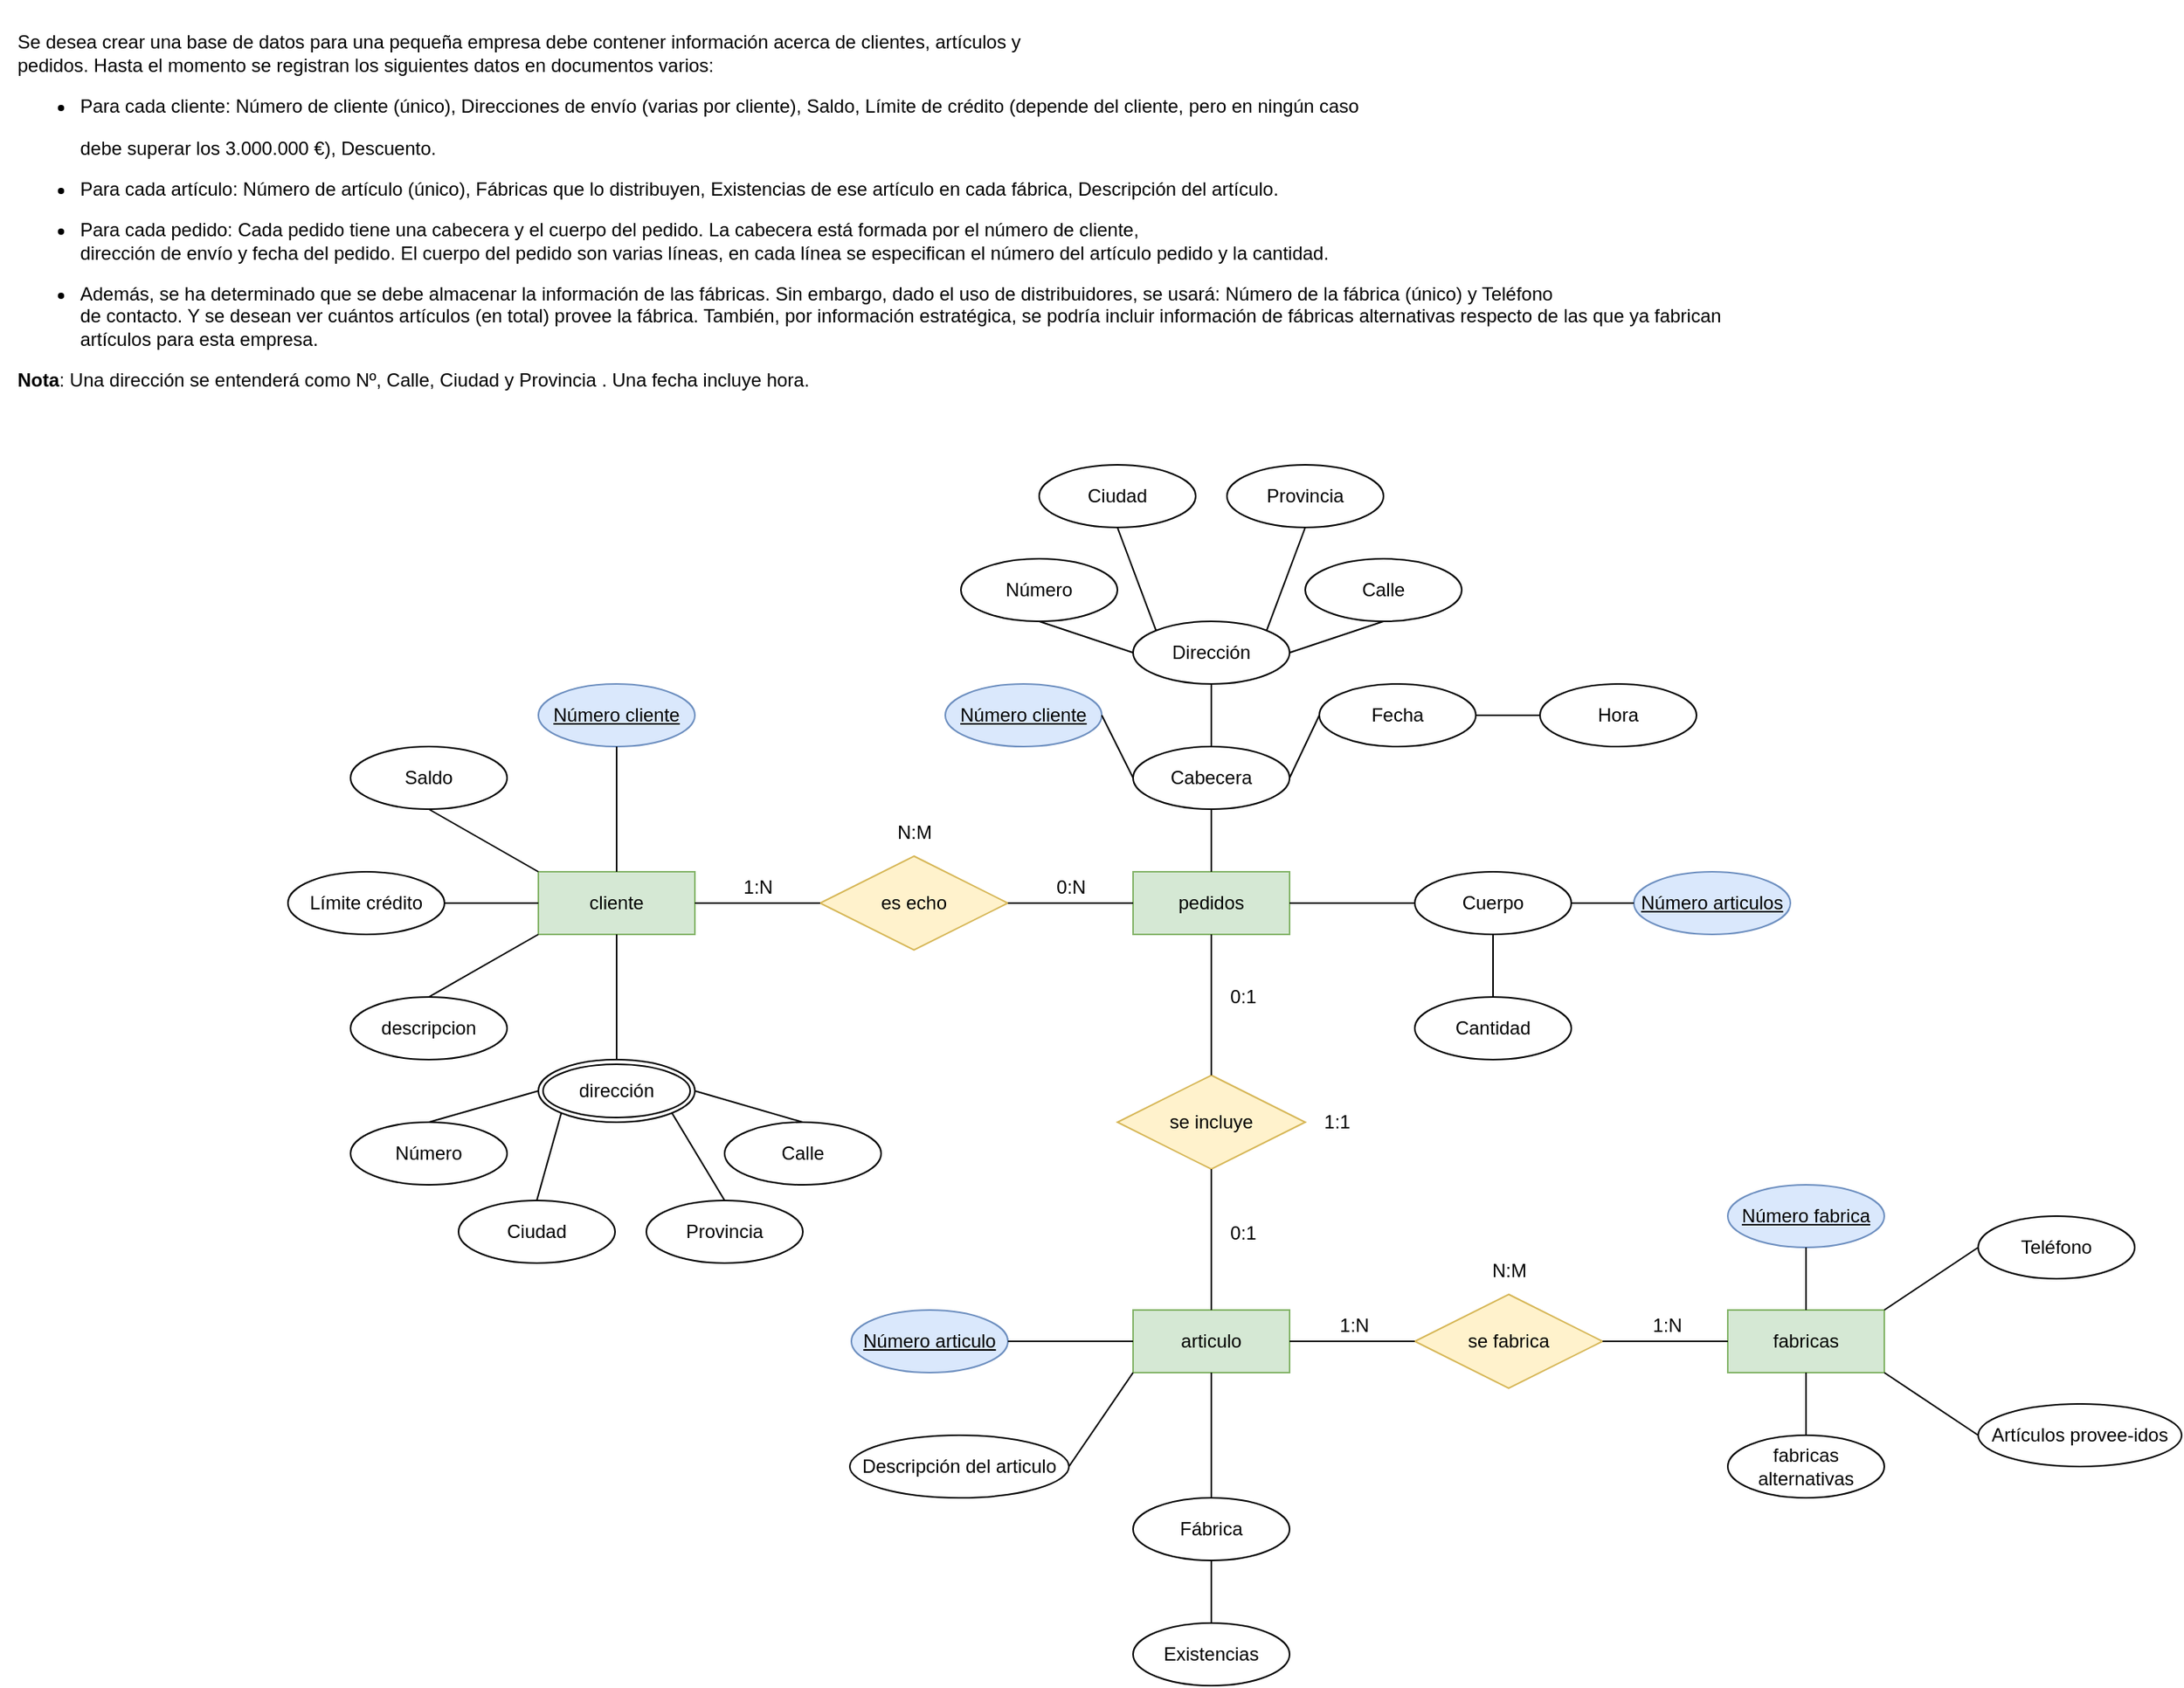<mxfile version="20.4.0" type="device"><diagram id="UfbdbAKdXrsFsbxXr1Vc" name="Ejercicio4"><mxGraphModel dx="2066" dy="689" grid="1" gridSize="10" guides="1" tooltips="1" connect="1" arrows="1" fold="1" page="1" pageScale="1" pageWidth="827" pageHeight="1169" math="0" shadow="0"><root><mxCell id="0"/><mxCell id="1" parent="0"/><mxCell id="DGQ2cxvaNwdTkHLu4a4H-1" value="&lt;p dir=&quot;auto&quot; align=&quot;justify&quot;&gt;Se desea crear una base de datos para una pequeña empresa debe contener información acerca de clientes, artículos y&lt;br&gt;pedidos. Hasta el momento se registran los siguientes datos en documentos varios:&lt;/p&gt;&lt;div align=&quot;justify&quot;&gt;&lt;ul dir=&quot;auto&quot;&gt;&lt;li&gt;Para cada cliente: Número de cliente (único), Direcciones de envío (varias por cliente), Saldo, Límite de crédito (depende del cliente, pero en ningún caso &lt;br&gt;&lt;/li&gt;&lt;/ul&gt;&lt;div&gt;&amp;nbsp;&amp;nbsp;&amp;nbsp;&amp;nbsp;&amp;nbsp;&amp;nbsp;&amp;nbsp;&amp;nbsp;&amp;nbsp;&amp;nbsp;&amp;nbsp; debe superar los 3.000.000 €), Descuento.&lt;/div&gt;&lt;ul dir=&quot;auto&quot;&gt;&lt;li&gt;&lt;p dir=&quot;auto&quot;&gt;Para cada artículo: Número de artículo (único), Fábricas que lo distribuyen, Existencias de ese artículo en cada fábrica, Descripción del artículo.&lt;/p&gt;&lt;/li&gt;&lt;li&gt;&lt;p dir=&quot;auto&quot;&gt;Para cada pedido: Cada pedido tiene una cabecera y el cuerpo del pedido. La cabecera está formada por el número de cliente, &lt;br&gt;dirección de envío y fecha del pedido. El cuerpo del pedido son varias líneas, en cada línea se especifican el número del artículo pedido y la cantidad.&lt;/p&gt;&lt;/li&gt;&lt;li&gt;&lt;p dir=&quot;auto&quot;&gt;Además, se ha determinado que se debe almacenar la información de las fábricas. Sin embargo, dado el uso de distribuidores, se usará: Número de la fábrica (único) y Teléfono&lt;br&gt; de contacto. Y se desean ver cuántos artículos (en total) provee la fábrica. También, por información estratégica, se podría incluir información de fábricas alternativas respecto de las que ya fabrican &lt;br&gt;artículos para esta empresa.&lt;/p&gt;&lt;/li&gt;&lt;/ul&gt;&lt;div&gt;&lt;p dir=&quot;auto&quot;&gt;&lt;strong&gt;Nota&lt;/strong&gt;: Una dirección se entenderá como Nº, Calle, Ciudad y Provincia . Una fecha incluye hora.&lt;/p&gt;&lt;/div&gt;&lt;/div&gt;" style="text;html=1;align=center;verticalAlign=middle;resizable=0;points=[];autosize=1;strokeColor=none;fillColor=none;" parent="1" vertex="1"><mxGeometry x="-824" y="3" width="1110" height="270" as="geometry"/></mxCell><mxCell id="DGQ2cxvaNwdTkHLu4a4H-2" value="articulo" style="whiteSpace=wrap;html=1;align=center;fillColor=#d5e8d4;strokeColor=#82b366;" parent="1" vertex="1"><mxGeometry x="-100" y="840" width="100" height="40" as="geometry"/></mxCell><mxCell id="DGQ2cxvaNwdTkHLu4a4H-3" value="cliente" style="whiteSpace=wrap;html=1;align=center;fillColor=#d5e8d4;strokeColor=#82b366;" parent="1" vertex="1"><mxGeometry x="-480" y="560" width="100" height="40" as="geometry"/></mxCell><mxCell id="DGQ2cxvaNwdTkHLu4a4H-4" value="pedidos" style="whiteSpace=wrap;html=1;align=center;fillColor=#d5e8d4;strokeColor=#82b366;" parent="1" vertex="1"><mxGeometry x="-100" y="560" width="100" height="40" as="geometry"/></mxCell><mxCell id="DGQ2cxvaNwdTkHLu4a4H-5" value="fabricas" style="whiteSpace=wrap;html=1;align=center;fillColor=#d5e8d4;strokeColor=#82b366;" parent="1" vertex="1"><mxGeometry x="280" y="840" width="100" height="40" as="geometry"/></mxCell><mxCell id="DGQ2cxvaNwdTkHLu4a4H-13" value="es echo" style="shape=rhombus;perimeter=rhombusPerimeter;whiteSpace=wrap;html=1;align=center;fillColor=#fff2cc;strokeColor=#d6b656;" parent="1" vertex="1"><mxGeometry x="-300" y="550" width="120" height="60" as="geometry"/></mxCell><mxCell id="DGQ2cxvaNwdTkHLu4a4H-14" value="se fabrica" style="shape=rhombus;perimeter=rhombusPerimeter;whiteSpace=wrap;html=1;align=center;fillColor=#fff2cc;strokeColor=#d6b656;" parent="1" vertex="1"><mxGeometry x="80" y="830" width="120" height="60" as="geometry"/></mxCell><mxCell id="DGQ2cxvaNwdTkHLu4a4H-15" value="se incluye" style="shape=rhombus;perimeter=rhombusPerimeter;whiteSpace=wrap;html=1;align=center;fillColor=#fff2cc;strokeColor=#d6b656;" parent="1" vertex="1"><mxGeometry x="-110" y="690" width="120" height="60" as="geometry"/></mxCell><mxCell id="DGQ2cxvaNwdTkHLu4a4H-16" value="" style="endArrow=none;html=1;rounded=0;exitX=1;exitY=0.5;exitDx=0;exitDy=0;" parent="1" source="DGQ2cxvaNwdTkHLu4a4H-3" target="DGQ2cxvaNwdTkHLu4a4H-13" edge="1"><mxGeometry relative="1" as="geometry"><mxPoint x="-450" y="650" as="sourcePoint"/><mxPoint x="-290" y="650" as="targetPoint"/></mxGeometry></mxCell><mxCell id="7Z9YTxYXYE-W792zptvW-14" value="1:N" style="edgeLabel;html=1;align=center;verticalAlign=middle;resizable=0;points=[];fontSize=12;" vertex="1" connectable="0" parent="DGQ2cxvaNwdTkHLu4a4H-16"><mxGeometry x="-0.573" y="-1" relative="1" as="geometry"><mxPoint x="23" y="-11" as="offset"/></mxGeometry></mxCell><mxCell id="DGQ2cxvaNwdTkHLu4a4H-17" value="" style="endArrow=none;html=1;rounded=0;exitX=1;exitY=0.5;exitDx=0;exitDy=0;entryX=0;entryY=0.5;entryDx=0;entryDy=0;" parent="1" source="DGQ2cxvaNwdTkHLu4a4H-13" target="DGQ2cxvaNwdTkHLu4a4H-4" edge="1"><mxGeometry relative="1" as="geometry"><mxPoint x="-270" y="630" as="sourcePoint"/><mxPoint x="-110" y="630" as="targetPoint"/></mxGeometry></mxCell><mxCell id="7Z9YTxYXYE-W792zptvW-13" value="0:N" style="edgeLabel;html=1;align=center;verticalAlign=middle;resizable=0;points=[];fontSize=12;" vertex="1" connectable="0" parent="DGQ2cxvaNwdTkHLu4a4H-17"><mxGeometry x="-0.418" y="-1" relative="1" as="geometry"><mxPoint x="16" y="-11" as="offset"/></mxGeometry></mxCell><mxCell id="DGQ2cxvaNwdTkHLu4a4H-18" value="" style="endArrow=none;html=1;rounded=0;exitX=0.5;exitY=1;exitDx=0;exitDy=0;entryX=0.5;entryY=0;entryDx=0;entryDy=0;" parent="1" source="DGQ2cxvaNwdTkHLu4a4H-4" target="DGQ2cxvaNwdTkHLu4a4H-15" edge="1"><mxGeometry relative="1" as="geometry"><mxPoint x="50" y="660" as="sourcePoint"/><mxPoint x="210" y="660" as="targetPoint"/></mxGeometry></mxCell><mxCell id="7Z9YTxYXYE-W792zptvW-10" value="0:1" style="edgeLabel;html=1;align=center;verticalAlign=middle;resizable=0;points=[];fontSize=12;" vertex="1" connectable="0" parent="DGQ2cxvaNwdTkHLu4a4H-18"><mxGeometry x="-0.638" y="2" relative="1" as="geometry"><mxPoint x="18" y="23" as="offset"/></mxGeometry></mxCell><mxCell id="DGQ2cxvaNwdTkHLu4a4H-19" value="" style="endArrow=none;html=1;rounded=0;exitX=0.5;exitY=1;exitDx=0;exitDy=0;entryX=0.5;entryY=0;entryDx=0;entryDy=0;" parent="1" source="DGQ2cxvaNwdTkHLu4a4H-15" target="DGQ2cxvaNwdTkHLu4a4H-2" edge="1"><mxGeometry relative="1" as="geometry"><mxPoint x="-20" y="790" as="sourcePoint"/><mxPoint x="140" y="790" as="targetPoint"/></mxGeometry></mxCell><mxCell id="7Z9YTxYXYE-W792zptvW-9" value="0:1" style="edgeLabel;html=1;align=center;verticalAlign=middle;resizable=0;points=[];fontSize=12;" vertex="1" connectable="0" parent="DGQ2cxvaNwdTkHLu4a4H-19"><mxGeometry x="0.166" y="1" relative="1" as="geometry"><mxPoint x="19" y="-12" as="offset"/></mxGeometry></mxCell><mxCell id="DGQ2cxvaNwdTkHLu4a4H-20" value="" style="endArrow=none;html=1;rounded=0;exitX=1;exitY=0.5;exitDx=0;exitDy=0;entryX=0;entryY=0.5;entryDx=0;entryDy=0;" parent="1" source="DGQ2cxvaNwdTkHLu4a4H-2" target="DGQ2cxvaNwdTkHLu4a4H-14" edge="1"><mxGeometry relative="1" as="geometry"><mxPoint x="-10" y="930" as="sourcePoint"/><mxPoint x="150" y="930" as="targetPoint"/></mxGeometry></mxCell><mxCell id="7Z9YTxYXYE-W792zptvW-7" value="1:N" style="edgeLabel;html=1;align=center;verticalAlign=middle;resizable=0;points=[];fontSize=12;" vertex="1" connectable="0" parent="DGQ2cxvaNwdTkHLu4a4H-20"><mxGeometry x="-0.593" relative="1" as="geometry"><mxPoint x="24" y="-10" as="offset"/></mxGeometry></mxCell><mxCell id="DGQ2cxvaNwdTkHLu4a4H-21" value="" style="endArrow=none;html=1;rounded=0;exitX=1;exitY=0.5;exitDx=0;exitDy=0;entryX=0;entryY=0.5;entryDx=0;entryDy=0;" parent="1" source="DGQ2cxvaNwdTkHLu4a4H-14" target="DGQ2cxvaNwdTkHLu4a4H-5" edge="1"><mxGeometry relative="1" as="geometry"><mxPoint x="270" y="920" as="sourcePoint"/><mxPoint x="430" y="920" as="targetPoint"/></mxGeometry></mxCell><mxCell id="7Z9YTxYXYE-W792zptvW-6" value="1:N" style="edgeLabel;html=1;align=center;verticalAlign=middle;resizable=0;points=[];fontSize=12;" vertex="1" connectable="0" parent="DGQ2cxvaNwdTkHLu4a4H-21"><mxGeometry x="0.386" y="-1" relative="1" as="geometry"><mxPoint x="-15" y="-11" as="offset"/></mxGeometry></mxCell><mxCell id="DGQ2cxvaNwdTkHLu4a4H-22" value="Número cliente" style="ellipse;whiteSpace=wrap;html=1;align=center;fontStyle=4;fillColor=#dae8fc;strokeColor=#6c8ebf;" parent="1" vertex="1"><mxGeometry x="-480" y="440" width="100" height="40" as="geometry"/></mxCell><mxCell id="DGQ2cxvaNwdTkHLu4a4H-24" value="Saldo" style="ellipse;whiteSpace=wrap;html=1;align=center;" parent="1" vertex="1"><mxGeometry x="-600" y="480" width="100" height="40" as="geometry"/></mxCell><mxCell id="DGQ2cxvaNwdTkHLu4a4H-25" value="Límite crédito" style="ellipse;whiteSpace=wrap;html=1;align=center;" parent="1" vertex="1"><mxGeometry x="-640" y="560" width="100" height="40" as="geometry"/></mxCell><mxCell id="DGQ2cxvaNwdTkHLu4a4H-26" value="descripcion" style="ellipse;whiteSpace=wrap;html=1;align=center;" parent="1" vertex="1"><mxGeometry x="-600" y="640" width="100" height="40" as="geometry"/></mxCell><mxCell id="DGQ2cxvaNwdTkHLu4a4H-27" value="Número" style="ellipse;whiteSpace=wrap;html=1;align=center;" parent="1" vertex="1"><mxGeometry x="-600" y="720" width="100" height="40" as="geometry"/></mxCell><mxCell id="DGQ2cxvaNwdTkHLu4a4H-28" value="Calle" style="ellipse;whiteSpace=wrap;html=1;align=center;" parent="1" vertex="1"><mxGeometry x="-361" y="720" width="100" height="40" as="geometry"/></mxCell><mxCell id="DGQ2cxvaNwdTkHLu4a4H-29" value="Ciudad" style="ellipse;whiteSpace=wrap;html=1;align=center;" parent="1" vertex="1"><mxGeometry x="-531" y="770" width="100" height="40" as="geometry"/></mxCell><mxCell id="DGQ2cxvaNwdTkHLu4a4H-30" value="Provincia" style="ellipse;whiteSpace=wrap;html=1;align=center;" parent="1" vertex="1"><mxGeometry x="-411" y="770" width="100" height="40" as="geometry"/></mxCell><mxCell id="DGQ2cxvaNwdTkHLu4a4H-31" value="" style="endArrow=none;html=1;rounded=0;exitX=0.5;exitY=0;exitDx=0;exitDy=0;entryX=0;entryY=0.5;entryDx=0;entryDy=0;" parent="1" source="DGQ2cxvaNwdTkHLu4a4H-27" target="DGQ2cxvaNwdTkHLu4a4H-79" edge="1"><mxGeometry relative="1" as="geometry"><mxPoint x="-471" y="730" as="sourcePoint"/><mxPoint x="-490" y="710" as="targetPoint"/></mxGeometry></mxCell><mxCell id="DGQ2cxvaNwdTkHLu4a4H-33" value="" style="endArrow=none;html=1;rounded=0;entryX=0.5;entryY=0;entryDx=0;entryDy=0;exitX=1;exitY=0.5;exitDx=0;exitDy=0;" parent="1" source="DGQ2cxvaNwdTkHLu4a4H-79" target="DGQ2cxvaNwdTkHLu4a4H-28" edge="1"><mxGeometry relative="1" as="geometry"><mxPoint x="-380" y="730" as="sourcePoint"/><mxPoint x="-201" y="680" as="targetPoint"/></mxGeometry></mxCell><mxCell id="DGQ2cxvaNwdTkHLu4a4H-34" value="" style="endArrow=none;html=1;rounded=0;exitX=0.5;exitY=0;exitDx=0;exitDy=0;entryX=0;entryY=1;entryDx=0;entryDy=0;" parent="1" source="DGQ2cxvaNwdTkHLu4a4H-29" target="DGQ2cxvaNwdTkHLu4a4H-79" edge="1"><mxGeometry relative="1" as="geometry"><mxPoint x="-451" y="740" as="sourcePoint"/><mxPoint x="-450" y="750" as="targetPoint"/></mxGeometry></mxCell><mxCell id="DGQ2cxvaNwdTkHLu4a4H-35" value="" style="endArrow=none;html=1;rounded=0;entryX=0.5;entryY=0;entryDx=0;entryDy=0;exitX=1;exitY=1;exitDx=0;exitDy=0;" parent="1" source="DGQ2cxvaNwdTkHLu4a4H-79" target="DGQ2cxvaNwdTkHLu4a4H-30" edge="1"><mxGeometry relative="1" as="geometry"><mxPoint x="-410" y="750" as="sourcePoint"/><mxPoint x="-251" y="740" as="targetPoint"/></mxGeometry></mxCell><mxCell id="DGQ2cxvaNwdTkHLu4a4H-36" value="" style="endArrow=none;html=1;rounded=0;entryX=0.5;entryY=1;entryDx=0;entryDy=0;exitX=0.5;exitY=0;exitDx=0;exitDy=0;" parent="1" source="DGQ2cxvaNwdTkHLu4a4H-79" target="DGQ2cxvaNwdTkHLu4a4H-3" edge="1"><mxGeometry relative="1" as="geometry"><mxPoint x="-460" y="660" as="sourcePoint"/><mxPoint x="-271" y="640" as="targetPoint"/></mxGeometry></mxCell><mxCell id="DGQ2cxvaNwdTkHLu4a4H-37" value="" style="endArrow=none;html=1;rounded=0;exitX=0.5;exitY=0;exitDx=0;exitDy=0;entryX=0;entryY=1;entryDx=0;entryDy=0;" parent="1" source="DGQ2cxvaNwdTkHLu4a4H-26" target="DGQ2cxvaNwdTkHLu4a4H-3" edge="1"><mxGeometry relative="1" as="geometry"><mxPoint x="-491" y="640" as="sourcePoint"/><mxPoint x="-331" y="640" as="targetPoint"/></mxGeometry></mxCell><mxCell id="DGQ2cxvaNwdTkHLu4a4H-38" value="" style="endArrow=none;html=1;rounded=0;exitX=1;exitY=0.5;exitDx=0;exitDy=0;entryX=0;entryY=0.5;entryDx=0;entryDy=0;" parent="1" source="DGQ2cxvaNwdTkHLu4a4H-25" target="DGQ2cxvaNwdTkHLu4a4H-3" edge="1"><mxGeometry relative="1" as="geometry"><mxPoint x="-521" y="570" as="sourcePoint"/><mxPoint x="-501" y="560" as="targetPoint"/></mxGeometry></mxCell><mxCell id="DGQ2cxvaNwdTkHLu4a4H-39" value="" style="endArrow=none;html=1;rounded=0;exitX=0.5;exitY=1;exitDx=0;exitDy=0;entryX=0;entryY=0;entryDx=0;entryDy=0;" parent="1" source="DGQ2cxvaNwdTkHLu4a4H-24" target="DGQ2cxvaNwdTkHLu4a4H-3" edge="1"><mxGeometry relative="1" as="geometry"><mxPoint x="-511" y="530" as="sourcePoint"/><mxPoint x="-351" y="530" as="targetPoint"/></mxGeometry></mxCell><mxCell id="DGQ2cxvaNwdTkHLu4a4H-40" value="" style="endArrow=none;html=1;rounded=0;exitX=0.5;exitY=1;exitDx=0;exitDy=0;entryX=0.5;entryY=0;entryDx=0;entryDy=0;" parent="1" source="DGQ2cxvaNwdTkHLu4a4H-22" target="DGQ2cxvaNwdTkHLu4a4H-3" edge="1"><mxGeometry relative="1" as="geometry"><mxPoint x="-401" y="510" as="sourcePoint"/><mxPoint x="-241" y="510" as="targetPoint"/></mxGeometry></mxCell><mxCell id="DGQ2cxvaNwdTkHLu4a4H-41" value="&lt;div&gt;Número articulo&lt;/div&gt;" style="ellipse;whiteSpace=wrap;html=1;align=center;fontStyle=4;fillColor=#dae8fc;strokeColor=#6c8ebf;" parent="1" vertex="1"><mxGeometry x="-280" y="840" width="100" height="40" as="geometry"/></mxCell><mxCell id="DGQ2cxvaNwdTkHLu4a4H-42" value="Fábrica" style="ellipse;whiteSpace=wrap;html=1;align=center;" parent="1" vertex="1"><mxGeometry x="-100" y="960" width="100" height="40" as="geometry"/></mxCell><mxCell id="DGQ2cxvaNwdTkHLu4a4H-43" value="Existencias" style="ellipse;whiteSpace=wrap;html=1;align=center;" parent="1" vertex="1"><mxGeometry x="-100" y="1040" width="100" height="40" as="geometry"/></mxCell><mxCell id="DGQ2cxvaNwdTkHLu4a4H-44" value="Descripción del articulo" style="ellipse;whiteSpace=wrap;html=1;align=center;" parent="1" vertex="1"><mxGeometry x="-281" y="920" width="140" height="40" as="geometry"/></mxCell><mxCell id="DGQ2cxvaNwdTkHLu4a4H-46" value="" style="endArrow=none;html=1;rounded=0;exitX=0.5;exitY=1;exitDx=0;exitDy=0;entryX=0.5;entryY=0;entryDx=0;entryDy=0;" parent="1" source="DGQ2cxvaNwdTkHLu4a4H-42" target="DGQ2cxvaNwdTkHLu4a4H-43" edge="1"><mxGeometry relative="1" as="geometry"><mxPoint x="19" y="1030" as="sourcePoint"/><mxPoint x="179" y="1030" as="targetPoint"/></mxGeometry></mxCell><mxCell id="DGQ2cxvaNwdTkHLu4a4H-47" value="" style="endArrow=none;html=1;rounded=0;exitX=0.5;exitY=1;exitDx=0;exitDy=0;entryX=0.5;entryY=0;entryDx=0;entryDy=0;" parent="1" source="DGQ2cxvaNwdTkHLu4a4H-2" target="DGQ2cxvaNwdTkHLu4a4H-42" edge="1"><mxGeometry relative="1" as="geometry"><mxPoint x="-31" y="930" as="sourcePoint"/><mxPoint x="129" y="930" as="targetPoint"/></mxGeometry></mxCell><mxCell id="DGQ2cxvaNwdTkHLu4a4H-48" value="" style="endArrow=none;html=1;rounded=0;exitX=1;exitY=0.5;exitDx=0;exitDy=0;entryX=0;entryY=1;entryDx=0;entryDy=0;" parent="1" source="DGQ2cxvaNwdTkHLu4a4H-44" target="DGQ2cxvaNwdTkHLu4a4H-2" edge="1"><mxGeometry relative="1" as="geometry"><mxPoint x="-121" y="910" as="sourcePoint"/><mxPoint x="39" y="910" as="targetPoint"/></mxGeometry></mxCell><mxCell id="DGQ2cxvaNwdTkHLu4a4H-49" value="" style="endArrow=none;html=1;rounded=0;exitX=1;exitY=0.5;exitDx=0;exitDy=0;entryX=0;entryY=0.5;entryDx=0;entryDy=0;" parent="1" source="DGQ2cxvaNwdTkHLu4a4H-41" target="DGQ2cxvaNwdTkHLu4a4H-2" edge="1"><mxGeometry relative="1" as="geometry"><mxPoint x="-151" y="850" as="sourcePoint"/><mxPoint x="-141" y="830" as="targetPoint"/></mxGeometry></mxCell><mxCell id="DGQ2cxvaNwdTkHLu4a4H-50" value="Cabecera" style="ellipse;whiteSpace=wrap;html=1;align=center;" parent="1" vertex="1"><mxGeometry x="-100" y="480" width="100" height="40" as="geometry"/></mxCell><mxCell id="DGQ2cxvaNwdTkHLu4a4H-51" value="Cuerpo" style="ellipse;whiteSpace=wrap;html=1;align=center;" parent="1" vertex="1"><mxGeometry x="80" y="560" width="100" height="40" as="geometry"/></mxCell><mxCell id="DGQ2cxvaNwdTkHLu4a4H-52" value="&lt;u&gt;Número cliente&lt;/u&gt;" style="ellipse;whiteSpace=wrap;html=1;align=center;fillColor=#dae8fc;strokeColor=#6c8ebf;" parent="1" vertex="1"><mxGeometry x="-220" y="440" width="100" height="40" as="geometry"/></mxCell><mxCell id="DGQ2cxvaNwdTkHLu4a4H-53" value="Dirección" style="ellipse;whiteSpace=wrap;html=1;align=center;" parent="1" vertex="1"><mxGeometry x="-100" y="400" width="100" height="40" as="geometry"/></mxCell><mxCell id="DGQ2cxvaNwdTkHLu4a4H-54" value="Fecha" style="ellipse;whiteSpace=wrap;html=1;align=center;" parent="1" vertex="1"><mxGeometry x="19" y="440" width="100" height="40" as="geometry"/></mxCell><mxCell id="DGQ2cxvaNwdTkHLu4a4H-55" value="&lt;u&gt;Número articulos&lt;/u&gt;" style="ellipse;whiteSpace=wrap;html=1;align=center;fillColor=#dae8fc;strokeColor=#6c8ebf;" parent="1" vertex="1"><mxGeometry x="220" y="560" width="100" height="40" as="geometry"/></mxCell><mxCell id="DGQ2cxvaNwdTkHLu4a4H-56" value="Cantidad" style="ellipse;whiteSpace=wrap;html=1;align=center;" parent="1" vertex="1"><mxGeometry x="80" y="640" width="100" height="40" as="geometry"/></mxCell><mxCell id="DGQ2cxvaNwdTkHLu4a4H-57" value="Número" style="ellipse;whiteSpace=wrap;html=1;align=center;" parent="1" vertex="1"><mxGeometry x="-210" y="360" width="100" height="40" as="geometry"/></mxCell><mxCell id="DGQ2cxvaNwdTkHLu4a4H-58" value="Ciudad" style="ellipse;whiteSpace=wrap;html=1;align=center;" parent="1" vertex="1"><mxGeometry x="-160" y="300" width="100" height="40" as="geometry"/></mxCell><mxCell id="DGQ2cxvaNwdTkHLu4a4H-59" value="Provincia" style="ellipse;whiteSpace=wrap;html=1;align=center;" parent="1" vertex="1"><mxGeometry x="-40" y="300" width="100" height="40" as="geometry"/></mxCell><mxCell id="DGQ2cxvaNwdTkHLu4a4H-60" value="Calle" style="ellipse;whiteSpace=wrap;html=1;align=center;" parent="1" vertex="1"><mxGeometry x="10" y="360" width="100" height="40" as="geometry"/></mxCell><mxCell id="DGQ2cxvaNwdTkHLu4a4H-61" value="" style="endArrow=none;html=1;rounded=0;exitX=0.5;exitY=1;exitDx=0;exitDy=0;entryX=0.5;entryY=0;entryDx=0;entryDy=0;" parent="1" source="DGQ2cxvaNwdTkHLu4a4H-50" target="DGQ2cxvaNwdTkHLu4a4H-4" edge="1"><mxGeometry relative="1" as="geometry"><mxPoint x="20" y="540" as="sourcePoint"/><mxPoint x="180" y="540" as="targetPoint"/></mxGeometry></mxCell><mxCell id="DGQ2cxvaNwdTkHLu4a4H-62" value="" style="endArrow=none;html=1;rounded=0;exitX=0.5;exitY=1;exitDx=0;exitDy=0;entryX=0.5;entryY=0;entryDx=0;entryDy=0;" parent="1" source="DGQ2cxvaNwdTkHLu4a4H-53" target="DGQ2cxvaNwdTkHLu4a4H-50" edge="1"><mxGeometry relative="1" as="geometry"><mxPoint x="-50" y="460" as="sourcePoint"/><mxPoint x="110" y="460" as="targetPoint"/></mxGeometry></mxCell><mxCell id="DGQ2cxvaNwdTkHLu4a4H-63" value="Hora" style="ellipse;whiteSpace=wrap;html=1;align=center;" parent="1" vertex="1"><mxGeometry x="160" y="440" width="100" height="40" as="geometry"/></mxCell><mxCell id="DGQ2cxvaNwdTkHLu4a4H-64" value="" style="endArrow=none;html=1;rounded=0;exitX=1;exitY=0.5;exitDx=0;exitDy=0;entryX=0;entryY=0.5;entryDx=0;entryDy=0;" parent="1" source="DGQ2cxvaNwdTkHLu4a4H-54" target="DGQ2cxvaNwdTkHLu4a4H-63" edge="1"><mxGeometry relative="1" as="geometry"><mxPoint x="130" y="500" as="sourcePoint"/><mxPoint x="290" y="500" as="targetPoint"/></mxGeometry></mxCell><mxCell id="DGQ2cxvaNwdTkHLu4a4H-65" value="" style="endArrow=none;html=1;rounded=0;exitX=1;exitY=0.5;exitDx=0;exitDy=0;entryX=0;entryY=0.5;entryDx=0;entryDy=0;" parent="1" source="DGQ2cxvaNwdTkHLu4a4H-50" target="DGQ2cxvaNwdTkHLu4a4H-54" edge="1"><mxGeometry relative="1" as="geometry"><mxPoint x="90" y="510" as="sourcePoint"/><mxPoint x="250" y="510" as="targetPoint"/></mxGeometry></mxCell><mxCell id="DGQ2cxvaNwdTkHLu4a4H-66" value="" style="endArrow=none;html=1;rounded=0;exitX=1;exitY=0.5;exitDx=0;exitDy=0;entryX=0;entryY=0.5;entryDx=0;entryDy=0;" parent="1" source="DGQ2cxvaNwdTkHLu4a4H-52" target="DGQ2cxvaNwdTkHLu4a4H-50" edge="1"><mxGeometry relative="1" as="geometry"><mxPoint x="-140" y="530" as="sourcePoint"/><mxPoint x="20" y="530" as="targetPoint"/></mxGeometry></mxCell><mxCell id="DGQ2cxvaNwdTkHLu4a4H-67" value="" style="endArrow=none;html=1;rounded=0;exitX=0.5;exitY=1;exitDx=0;exitDy=0;entryX=0;entryY=0.5;entryDx=0;entryDy=0;" parent="1" source="DGQ2cxvaNwdTkHLu4a4H-57" target="DGQ2cxvaNwdTkHLu4a4H-53" edge="1"><mxGeometry relative="1" as="geometry"><mxPoint x="-60" y="370" as="sourcePoint"/><mxPoint x="100" y="370" as="targetPoint"/></mxGeometry></mxCell><mxCell id="DGQ2cxvaNwdTkHLu4a4H-68" value="" style="endArrow=none;html=1;rounded=0;exitX=1;exitY=0.5;exitDx=0;exitDy=0;entryX=0.5;entryY=1;entryDx=0;entryDy=0;" parent="1" source="DGQ2cxvaNwdTkHLu4a4H-53" target="DGQ2cxvaNwdTkHLu4a4H-60" edge="1"><mxGeometry relative="1" as="geometry"><mxPoint x="30" y="410" as="sourcePoint"/><mxPoint x="190" y="410" as="targetPoint"/></mxGeometry></mxCell><mxCell id="DGQ2cxvaNwdTkHLu4a4H-69" value="" style="endArrow=none;html=1;rounded=0;exitX=0.5;exitY=1;exitDx=0;exitDy=0;entryX=0;entryY=0;entryDx=0;entryDy=0;" parent="1" source="DGQ2cxvaNwdTkHLu4a4H-58" target="DGQ2cxvaNwdTkHLu4a4H-53" edge="1"><mxGeometry relative="1" as="geometry"><mxPoint x="-50" y="360" as="sourcePoint"/><mxPoint x="110" y="360" as="targetPoint"/></mxGeometry></mxCell><mxCell id="DGQ2cxvaNwdTkHLu4a4H-70" value="" style="endArrow=none;html=1;rounded=0;exitX=0.5;exitY=1;exitDx=0;exitDy=0;entryX=1;entryY=0;entryDx=0;entryDy=0;" parent="1" source="DGQ2cxvaNwdTkHLu4a4H-59" target="DGQ2cxvaNwdTkHLu4a4H-53" edge="1"><mxGeometry relative="1" as="geometry"><mxPoint x="-60" y="370" as="sourcePoint"/><mxPoint x="-50" y="370" as="targetPoint"/></mxGeometry></mxCell><mxCell id="DGQ2cxvaNwdTkHLu4a4H-71" value="" style="endArrow=none;html=1;rounded=0;exitX=1;exitY=0.5;exitDx=0;exitDy=0;entryX=0;entryY=0.5;entryDx=0;entryDy=0;" parent="1" source="DGQ2cxvaNwdTkHLu4a4H-51" target="DGQ2cxvaNwdTkHLu4a4H-55" edge="1"><mxGeometry relative="1" as="geometry"><mxPoint x="140" y="620" as="sourcePoint"/><mxPoint x="300" y="620" as="targetPoint"/></mxGeometry></mxCell><mxCell id="DGQ2cxvaNwdTkHLu4a4H-72" value="" style="endArrow=none;html=1;rounded=0;exitX=0.5;exitY=1;exitDx=0;exitDy=0;entryX=0.5;entryY=0;entryDx=0;entryDy=0;" parent="1" source="DGQ2cxvaNwdTkHLu4a4H-51" target="DGQ2cxvaNwdTkHLu4a4H-56" edge="1"><mxGeometry relative="1" as="geometry"><mxPoint x="120" y="620" as="sourcePoint"/><mxPoint x="280" y="620" as="targetPoint"/></mxGeometry></mxCell><mxCell id="DGQ2cxvaNwdTkHLu4a4H-73" value="" style="endArrow=none;html=1;rounded=0;exitX=1;exitY=0.5;exitDx=0;exitDy=0;entryX=0;entryY=0.5;entryDx=0;entryDy=0;" parent="1" source="DGQ2cxvaNwdTkHLu4a4H-4" target="DGQ2cxvaNwdTkHLu4a4H-51" edge="1"><mxGeometry relative="1" as="geometry"><mxPoint x="40" y="620" as="sourcePoint"/><mxPoint x="200" y="620" as="targetPoint"/></mxGeometry></mxCell><mxCell id="DGQ2cxvaNwdTkHLu4a4H-75" value="Número fabrica" style="ellipse;whiteSpace=wrap;html=1;align=center;fontStyle=4;fillColor=#dae8fc;strokeColor=#6c8ebf;" parent="1" vertex="1"><mxGeometry x="280" y="760" width="100" height="40" as="geometry"/></mxCell><mxCell id="DGQ2cxvaNwdTkHLu4a4H-76" value="Teléfono" style="ellipse;whiteSpace=wrap;html=1;align=center;" parent="1" vertex="1"><mxGeometry x="440" y="780" width="100" height="40" as="geometry"/></mxCell><mxCell id="DGQ2cxvaNwdTkHLu4a4H-77" value="Artículos provee-idos" style="ellipse;whiteSpace=wrap;html=1;align=center;" parent="1" vertex="1"><mxGeometry x="440" y="900" width="130" height="40" as="geometry"/></mxCell><mxCell id="DGQ2cxvaNwdTkHLu4a4H-79" value="dirección" style="ellipse;shape=doubleEllipse;margin=3;whiteSpace=wrap;html=1;align=center;" parent="1" vertex="1"><mxGeometry x="-480" y="680" width="100" height="40" as="geometry"/></mxCell><mxCell id="7Z9YTxYXYE-W792zptvW-1" value="fabricas alternativas" style="ellipse;whiteSpace=wrap;html=1;align=center;fontSize=12;" vertex="1" parent="1"><mxGeometry x="280" y="920" width="100" height="40" as="geometry"/></mxCell><mxCell id="7Z9YTxYXYE-W792zptvW-2" value="" style="endArrow=none;html=1;rounded=0;fontSize=12;exitX=0.5;exitY=1;exitDx=0;exitDy=0;entryX=0.5;entryY=0;entryDx=0;entryDy=0;" edge="1" parent="1" source="DGQ2cxvaNwdTkHLu4a4H-75" target="DGQ2cxvaNwdTkHLu4a4H-5"><mxGeometry relative="1" as="geometry"><mxPoint x="330" y="810" as="sourcePoint"/><mxPoint x="490" y="810" as="targetPoint"/></mxGeometry></mxCell><mxCell id="7Z9YTxYXYE-W792zptvW-3" value="" style="endArrow=none;html=1;rounded=0;fontSize=12;exitX=1;exitY=0;exitDx=0;exitDy=0;entryX=0;entryY=0.5;entryDx=0;entryDy=0;" edge="1" parent="1" source="DGQ2cxvaNwdTkHLu4a4H-5" target="DGQ2cxvaNwdTkHLu4a4H-76"><mxGeometry relative="1" as="geometry"><mxPoint x="440" y="790" as="sourcePoint"/><mxPoint x="600" y="790" as="targetPoint"/></mxGeometry></mxCell><mxCell id="7Z9YTxYXYE-W792zptvW-4" value="" style="endArrow=none;html=1;rounded=0;fontSize=12;exitX=1;exitY=1;exitDx=0;exitDy=0;entryX=0;entryY=0.5;entryDx=0;entryDy=0;" edge="1" parent="1" source="DGQ2cxvaNwdTkHLu4a4H-5" target="DGQ2cxvaNwdTkHLu4a4H-77"><mxGeometry relative="1" as="geometry"><mxPoint x="470" y="870" as="sourcePoint"/><mxPoint x="630" y="870" as="targetPoint"/></mxGeometry></mxCell><mxCell id="7Z9YTxYXYE-W792zptvW-5" value="" style="endArrow=none;html=1;rounded=0;fontSize=12;exitX=0.5;exitY=1;exitDx=0;exitDy=0;entryX=0.5;entryY=0;entryDx=0;entryDy=0;" edge="1" parent="1" source="DGQ2cxvaNwdTkHLu4a4H-5" target="7Z9YTxYXYE-W792zptvW-1"><mxGeometry relative="1" as="geometry"><mxPoint x="360" y="900" as="sourcePoint"/><mxPoint x="520" y="900" as="targetPoint"/></mxGeometry></mxCell><mxCell id="7Z9YTxYXYE-W792zptvW-8" value="N:M" style="text;html=1;align=center;verticalAlign=middle;resizable=0;points=[];autosize=1;strokeColor=none;fillColor=none;fontSize=12;" vertex="1" parent="1"><mxGeometry x="115" y="800" width="50" height="30" as="geometry"/></mxCell><mxCell id="7Z9YTxYXYE-W792zptvW-11" value="1:1" style="text;html=1;align=center;verticalAlign=middle;resizable=0;points=[];autosize=1;strokeColor=none;fillColor=none;fontSize=12;" vertex="1" parent="1"><mxGeometry x="10" y="705" width="40" height="30" as="geometry"/></mxCell><mxCell id="7Z9YTxYXYE-W792zptvW-15" value="N:M" style="text;html=1;align=center;verticalAlign=middle;resizable=0;points=[];autosize=1;strokeColor=none;fillColor=none;fontSize=12;" vertex="1" parent="1"><mxGeometry x="-265" y="520" width="50" height="30" as="geometry"/></mxCell></root></mxGraphModel></diagram></mxfile>